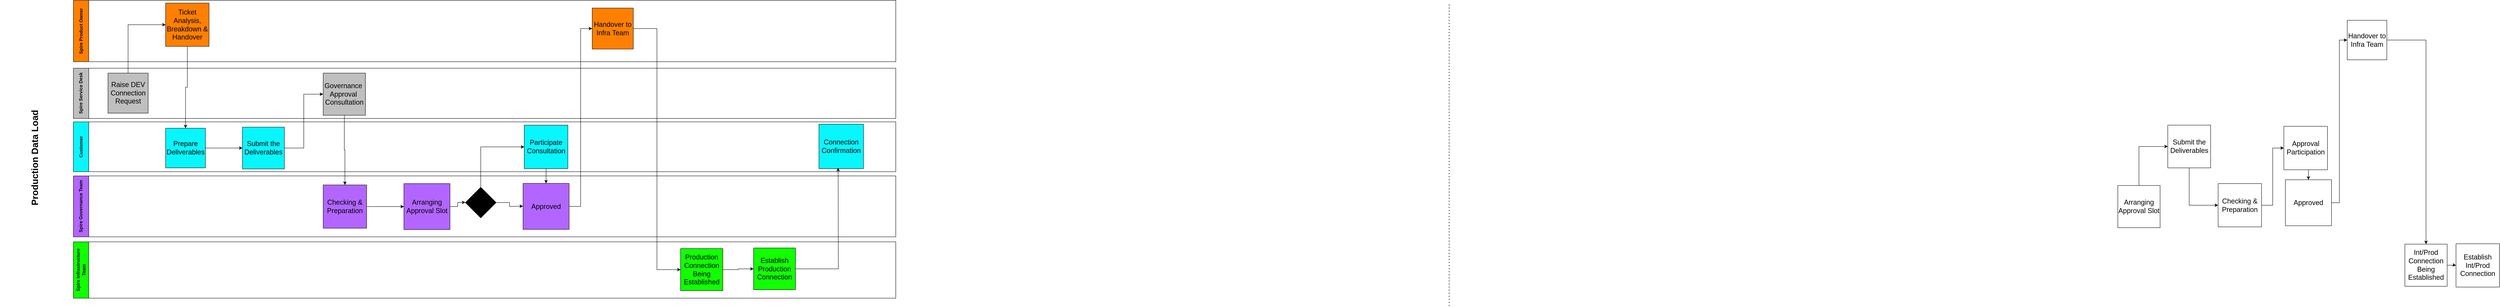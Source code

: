 <mxfile version="24.7.7">
  <diagram name="Page-1" id="jH9X4JJsDZ_ZStQkH7_o">
    <mxGraphModel dx="3230" dy="2233" grid="1" gridSize="10" guides="1" tooltips="1" connect="1" arrows="1" fold="1" page="1" pageScale="1" pageWidth="850" pageHeight="1100" math="0" shadow="0">
      <root>
        <mxCell id="0" />
        <mxCell id="1" parent="0" />
        <mxCell id="jGQv9b9LemF5QD2wP8w_-19" value="Spire Product Owner" style="swimlane;horizontal=0;whiteSpace=wrap;html=1;startSize=40;fillColor=#FF8000;" parent="1" vertex="1">
          <mxGeometry x="-100" y="-247" width="2140" height="160" as="geometry" />
        </mxCell>
        <mxCell id="82_Ag931LT2ZOT2VYiMG-153" value="&lt;font style=&quot;font-size: 18px;&quot;&gt;Ticket Analysis, Breakdown &amp;amp; Handover&lt;/font&gt;" style="whiteSpace=wrap;html=1;aspect=fixed;fillColor=#FF8000;" parent="jGQv9b9LemF5QD2wP8w_-19" vertex="1">
          <mxGeometry x="240" y="7" width="113" height="113" as="geometry" />
        </mxCell>
        <mxCell id="S6yoY2dkq6S798GbpNvG-9" value="&lt;div&gt;&lt;font style=&quot;font-size: 18px;&quot;&gt;Handover to Infra Team&lt;/font&gt;&lt;/div&gt;" style="whiteSpace=wrap;html=1;aspect=fixed;spacing=1;fillColor=#FF8000;" vertex="1" parent="jGQv9b9LemF5QD2wP8w_-19">
          <mxGeometry x="1350" y="20" width="107" height="107" as="geometry" />
        </mxCell>
        <mxCell id="S6yoY2dkq6S798GbpNvG-17" style="edgeStyle=orthogonalEdgeStyle;rounded=0;orthogonalLoop=1;jettySize=auto;html=1;exitX=0.5;exitY=1;exitDx=0;exitDy=0;entryX=0.5;entryY=0;entryDx=0;entryDy=0;" edge="1" parent="jGQv9b9LemF5QD2wP8w_-19" source="S6yoY2dkq6S798GbpNvG-10" target="S6yoY2dkq6S798GbpNvG-11">
          <mxGeometry relative="1" as="geometry" />
        </mxCell>
        <mxCell id="S6yoY2dkq6S798GbpNvG-10" value="&lt;span style=&quot;font-size: 18px;&quot;&gt;Participate Consultation&lt;/span&gt;" style="whiteSpace=wrap;html=1;aspect=fixed;spacing=1;fillColor=#08F7FF;" vertex="1" parent="jGQv9b9LemF5QD2wP8w_-19">
          <mxGeometry x="1173.25" y="325.5" width="113.5" height="113.5" as="geometry" />
        </mxCell>
        <mxCell id="S6yoY2dkq6S798GbpNvG-16" style="edgeStyle=orthogonalEdgeStyle;rounded=0;orthogonalLoop=1;jettySize=auto;html=1;exitX=1;exitY=0.5;exitDx=0;exitDy=0;entryX=0;entryY=0.5;entryDx=0;entryDy=0;" edge="1" parent="jGQv9b9LemF5QD2wP8w_-19" source="S6yoY2dkq6S798GbpNvG-11" target="S6yoY2dkq6S798GbpNvG-9">
          <mxGeometry relative="1" as="geometry" />
        </mxCell>
        <mxCell id="S6yoY2dkq6S798GbpNvG-11" value="&lt;div&gt;&lt;font style=&quot;font-size: 18px;&quot;&gt;Approved&lt;/font&gt;&lt;/div&gt;" style="whiteSpace=wrap;html=1;aspect=fixed;spacing=1;align=center;verticalAlign=middle;horizontal=1;labelPosition=center;verticalLabelPosition=middle;fillColor=#B266FF;" vertex="1" parent="jGQv9b9LemF5QD2wP8w_-19">
          <mxGeometry x="1170" y="477.5" width="120" height="120" as="geometry" />
        </mxCell>
        <mxCell id="S6yoY2dkq6S798GbpNvG-14" style="edgeStyle=orthogonalEdgeStyle;rounded=0;orthogonalLoop=1;jettySize=auto;html=1;exitX=1;exitY=0.5;exitDx=0;exitDy=0;" edge="1" parent="jGQv9b9LemF5QD2wP8w_-19" source="S6yoY2dkq6S798GbpNvG-12">
          <mxGeometry relative="1" as="geometry">
            <mxPoint x="1170" y="537" as="targetPoint" />
          </mxGeometry>
        </mxCell>
        <mxCell id="S6yoY2dkq6S798GbpNvG-15" style="edgeStyle=orthogonalEdgeStyle;rounded=0;orthogonalLoop=1;jettySize=auto;html=1;exitX=0.5;exitY=0;exitDx=0;exitDy=0;entryX=0;entryY=0.5;entryDx=0;entryDy=0;" edge="1" parent="jGQv9b9LemF5QD2wP8w_-19" source="S6yoY2dkq6S798GbpNvG-12" target="S6yoY2dkq6S798GbpNvG-10">
          <mxGeometry relative="1" as="geometry" />
        </mxCell>
        <mxCell id="S6yoY2dkq6S798GbpNvG-12" value="" style="rhombus;whiteSpace=wrap;html=1;fillColor=#000000;" vertex="1" parent="jGQv9b9LemF5QD2wP8w_-19">
          <mxGeometry x="1020" y="487.5" width="80" height="80" as="geometry" />
        </mxCell>
        <mxCell id="jGQv9b9LemF5QD2wP8w_-20" value="Customer" style="swimlane;horizontal=0;whiteSpace=wrap;html=1;startSize=40;fillColor=#08F7FF;" parent="1" vertex="1">
          <mxGeometry x="-100" y="70" width="2140" height="130" as="geometry" />
        </mxCell>
        <mxCell id="S6yoY2dkq6S798GbpNvG-4" style="edgeStyle=orthogonalEdgeStyle;rounded=0;orthogonalLoop=1;jettySize=auto;html=1;exitX=1;exitY=0.5;exitDx=0;exitDy=0;entryX=0;entryY=0.5;entryDx=0;entryDy=0;" edge="1" parent="jGQv9b9LemF5QD2wP8w_-20" source="82_Ag931LT2ZOT2VYiMG-11" target="82_Ag931LT2ZOT2VYiMG-157">
          <mxGeometry relative="1" as="geometry" />
        </mxCell>
        <mxCell id="82_Ag931LT2ZOT2VYiMG-11" value="&lt;div&gt;&lt;font style=&quot;font-size: 18px;&quot;&gt;Prepare Deliverables&lt;/font&gt;&lt;/div&gt;" style="whiteSpace=wrap;html=1;aspect=fixed;spacing=1;fillColor=#08F7FF;" parent="jGQv9b9LemF5QD2wP8w_-20" vertex="1">
          <mxGeometry x="240" y="16.5" width="103.5" height="103.5" as="geometry" />
        </mxCell>
        <mxCell id="82_Ag931LT2ZOT2VYiMG-183" value="&lt;font style=&quot;font-size: 18px;&quot;&gt;Connection Confirmation&lt;/font&gt;" style="whiteSpace=wrap;html=1;aspect=fixed;spacing=1;fillColor=#08F7FF;" parent="jGQv9b9LemF5QD2wP8w_-20" vertex="1">
          <mxGeometry x="1940" y="6" width="116" height="116" as="geometry" />
        </mxCell>
        <mxCell id="82_Ag931LT2ZOT2VYiMG-157" value="&lt;div&gt;&lt;font style=&quot;font-size: 18px;&quot;&gt;Submit the Deliverables&lt;/font&gt;&lt;/div&gt;" style="whiteSpace=wrap;html=1;aspect=fixed;spacing=1;fillColor=#08F7FF;" parent="jGQv9b9LemF5QD2wP8w_-20" vertex="1">
          <mxGeometry x="440" y="13.75" width="109" height="109" as="geometry" />
        </mxCell>
        <mxCell id="82_Ag931LT2ZOT2VYiMG-224" value="&lt;div&gt;&lt;font style=&quot;font-size: 18px;&quot;&gt;Submit the Deliverables&lt;/font&gt;&lt;/div&gt;" style="whiteSpace=wrap;html=1;aspect=fixed;spacing=1;" parent="jGQv9b9LemF5QD2wP8w_-20" vertex="1">
          <mxGeometry x="5450" y="8.5" width="111.5" height="111.5" as="geometry" />
        </mxCell>
        <mxCell id="jGQv9b9LemF5QD2wP8w_-22" value="Spire Governance Team" style="swimlane;horizontal=0;whiteSpace=wrap;html=1;startSize=40;fillColor=#B266FF;" parent="1" vertex="1">
          <mxGeometry x="-100" y="211" width="2140" height="159" as="geometry" />
        </mxCell>
        <mxCell id="S6yoY2dkq6S798GbpNvG-13" style="edgeStyle=orthogonalEdgeStyle;rounded=0;orthogonalLoop=1;jettySize=auto;html=1;exitX=1;exitY=0.5;exitDx=0;exitDy=0;" edge="1" parent="jGQv9b9LemF5QD2wP8w_-22" source="82_Ag931LT2ZOT2VYiMG-159">
          <mxGeometry relative="1" as="geometry">
            <mxPoint x="1020" y="69" as="targetPoint" />
          </mxGeometry>
        </mxCell>
        <mxCell id="82_Ag931LT2ZOT2VYiMG-159" value="&lt;div&gt;&lt;font style=&quot;font-size: 18px;&quot;&gt;Arranging Approval Slot&lt;/font&gt;&lt;/div&gt;" style="whiteSpace=wrap;html=1;aspect=fixed;spacing=1;fillColor=#B266FF;" parent="jGQv9b9LemF5QD2wP8w_-22" vertex="1">
          <mxGeometry x="860" y="20" width="120" height="120" as="geometry" />
        </mxCell>
        <mxCell id="S6yoY2dkq6S798GbpNvG-8" style="edgeStyle=orthogonalEdgeStyle;rounded=0;orthogonalLoop=1;jettySize=auto;html=1;exitX=1;exitY=0.5;exitDx=0;exitDy=0;entryX=0;entryY=0.5;entryDx=0;entryDy=0;" edge="1" parent="jGQv9b9LemF5QD2wP8w_-22" source="82_Ag931LT2ZOT2VYiMG-160" target="82_Ag931LT2ZOT2VYiMG-159">
          <mxGeometry relative="1" as="geometry" />
        </mxCell>
        <mxCell id="82_Ag931LT2ZOT2VYiMG-160" value="&lt;div&gt;&lt;font style=&quot;font-size: 18px;&quot;&gt;Checking &amp;amp; Preparation&lt;/font&gt;&lt;/div&gt;" style="whiteSpace=wrap;html=1;aspect=fixed;spacing=1;fillColor=#B266FF;" parent="jGQv9b9LemF5QD2wP8w_-22" vertex="1">
          <mxGeometry x="650" y="23.5" width="113" height="113" as="geometry" />
        </mxCell>
        <mxCell id="82_Ag931LT2ZOT2VYiMG-256" style="edgeStyle=orthogonalEdgeStyle;rounded=0;orthogonalLoop=1;jettySize=auto;html=1;exitX=1;exitY=0.5;exitDx=0;exitDy=0;" parent="jGQv9b9LemF5QD2wP8w_-22" source="82_Ag931LT2ZOT2VYiMG-219" target="82_Ag931LT2ZOT2VYiMG-231" edge="1">
          <mxGeometry relative="1" as="geometry" />
        </mxCell>
        <mxCell id="82_Ag931LT2ZOT2VYiMG-219" value="&lt;div&gt;&lt;font style=&quot;font-size: 18px;&quot;&gt;Handover to Infra Team&lt;/font&gt;&lt;/div&gt;" style="whiteSpace=wrap;html=1;aspect=fixed;spacing=1;" parent="jGQv9b9LemF5QD2wP8w_-22" vertex="1">
          <mxGeometry x="5917" y="-406" width="103" height="103" as="geometry" />
        </mxCell>
        <mxCell id="82_Ag931LT2ZOT2VYiMG-254" style="edgeStyle=orthogonalEdgeStyle;rounded=0;orthogonalLoop=1;jettySize=auto;html=1;exitX=0.5;exitY=1;exitDx=0;exitDy=0;entryX=0.5;entryY=0;entryDx=0;entryDy=0;" parent="jGQv9b9LemF5QD2wP8w_-22" source="82_Ag931LT2ZOT2VYiMG-223" target="82_Ag931LT2ZOT2VYiMG-228" edge="1">
          <mxGeometry relative="1" as="geometry" />
        </mxCell>
        <mxCell id="82_Ag931LT2ZOT2VYiMG-223" value="&lt;span style=&quot;font-size: 18px;&quot;&gt;Approval Participation&lt;/span&gt;" style="whiteSpace=wrap;html=1;aspect=fixed;spacing=1;" parent="jGQv9b9LemF5QD2wP8w_-22" vertex="1">
          <mxGeometry x="5752" y="-129.5" width="113.5" height="113.5" as="geometry" />
        </mxCell>
        <mxCell id="82_Ag931LT2ZOT2VYiMG-226" value="&lt;div&gt;&lt;font style=&quot;font-size: 18px;&quot;&gt;Arranging Approval Slot&lt;/font&gt;&lt;/div&gt;" style="whiteSpace=wrap;html=1;aspect=fixed;spacing=1;" parent="jGQv9b9LemF5QD2wP8w_-22" vertex="1">
          <mxGeometry x="5320" y="25" width="110" height="110" as="geometry" />
        </mxCell>
        <mxCell id="82_Ag931LT2ZOT2VYiMG-253" style="edgeStyle=orthogonalEdgeStyle;rounded=0;orthogonalLoop=1;jettySize=auto;html=1;exitX=1;exitY=0.5;exitDx=0;exitDy=0;entryX=0;entryY=0.5;entryDx=0;entryDy=0;" parent="jGQv9b9LemF5QD2wP8w_-22" source="82_Ag931LT2ZOT2VYiMG-227" target="82_Ag931LT2ZOT2VYiMG-223" edge="1">
          <mxGeometry relative="1" as="geometry" />
        </mxCell>
        <mxCell id="82_Ag931LT2ZOT2VYiMG-227" value="&lt;div&gt;&lt;font style=&quot;font-size: 18px;&quot;&gt;Checking &amp;amp; Preparation&lt;/font&gt;&lt;/div&gt;" style="whiteSpace=wrap;html=1;aspect=fixed;spacing=1;" parent="jGQv9b9LemF5QD2wP8w_-22" vertex="1">
          <mxGeometry x="5581" y="20" width="113" height="113" as="geometry" />
        </mxCell>
        <mxCell id="82_Ag931LT2ZOT2VYiMG-255" style="edgeStyle=orthogonalEdgeStyle;rounded=0;orthogonalLoop=1;jettySize=auto;html=1;entryX=0;entryY=0.5;entryDx=0;entryDy=0;" parent="jGQv9b9LemF5QD2wP8w_-22" source="82_Ag931LT2ZOT2VYiMG-228" target="82_Ag931LT2ZOT2VYiMG-219" edge="1">
          <mxGeometry relative="1" as="geometry" />
        </mxCell>
        <mxCell id="82_Ag931LT2ZOT2VYiMG-228" value="&lt;div&gt;&lt;font style=&quot;font-size: 18px;&quot;&gt;Approved&lt;/font&gt;&lt;/div&gt;" style="whiteSpace=wrap;html=1;aspect=fixed;spacing=1;align=center;verticalAlign=middle;horizontal=1;labelPosition=center;verticalLabelPosition=middle;" parent="jGQv9b9LemF5QD2wP8w_-22" vertex="1">
          <mxGeometry x="5756" y="10" width="120" height="120" as="geometry" />
        </mxCell>
        <mxCell id="82_Ag931LT2ZOT2VYiMG-230" value="&lt;div&gt;&lt;font style=&quot;font-size: 18px;&quot;&gt;Establish Int/Prod Connection&lt;/font&gt;&lt;/div&gt;" style="whiteSpace=wrap;html=1;aspect=fixed;spacing=1;" parent="jGQv9b9LemF5QD2wP8w_-22" vertex="1">
          <mxGeometry x="6200" y="177" width="113" height="113" as="geometry" />
        </mxCell>
        <mxCell id="82_Ag931LT2ZOT2VYiMG-258" style="edgeStyle=orthogonalEdgeStyle;rounded=0;orthogonalLoop=1;jettySize=auto;html=1;" parent="jGQv9b9LemF5QD2wP8w_-22" source="82_Ag931LT2ZOT2VYiMG-231" target="82_Ag931LT2ZOT2VYiMG-230" edge="1">
          <mxGeometry relative="1" as="geometry" />
        </mxCell>
        <mxCell id="82_Ag931LT2ZOT2VYiMG-231" value="&lt;span style=&quot;font-size: 18px;&quot;&gt;Int/Prod&lt;/span&gt;&lt;div&gt;&lt;span style=&quot;font-size: 18px;&quot;&gt;Connection Being Established&lt;/span&gt;&lt;/div&gt;" style="whiteSpace=wrap;html=1;aspect=fixed;spacing=1;" parent="jGQv9b9LemF5QD2wP8w_-22" vertex="1">
          <mxGeometry x="6067" y="178" width="110" height="110" as="geometry" />
        </mxCell>
        <mxCell id="82_Ag931LT2ZOT2VYiMG-34" value="Spire Infrastructure Team" style="swimlane;horizontal=0;whiteSpace=wrap;html=1;startSize=40;fillColor=#11FF00;" parent="1" vertex="1">
          <mxGeometry x="-100" y="383" width="2140" height="147" as="geometry" />
        </mxCell>
        <mxCell id="S6yoY2dkq6S798GbpNvG-18" style="edgeStyle=orthogonalEdgeStyle;rounded=0;orthogonalLoop=1;jettySize=auto;html=1;exitX=1;exitY=0.5;exitDx=0;exitDy=0;" edge="1" parent="82_Ag931LT2ZOT2VYiMG-34" source="82_Ag931LT2ZOT2VYiMG-18">
          <mxGeometry relative="1" as="geometry">
            <mxPoint x="1990" y="-193" as="targetPoint" />
          </mxGeometry>
        </mxCell>
        <mxCell id="82_Ag931LT2ZOT2VYiMG-18" value="&lt;div&gt;&lt;font style=&quot;font-size: 18px;&quot;&gt;Establish Production&lt;/font&gt;&lt;/div&gt;&lt;div&gt;&lt;font style=&quot;font-size: 18px;&quot;&gt;Connection&lt;/font&gt;&lt;/div&gt;" style="whiteSpace=wrap;html=1;aspect=fixed;spacing=1;fillColor=#11FF00;" parent="82_Ag931LT2ZOT2VYiMG-34" vertex="1">
          <mxGeometry x="1770" y="16" width="109" height="109" as="geometry" />
        </mxCell>
        <mxCell id="S6yoY2dkq6S798GbpNvG-19" style="edgeStyle=orthogonalEdgeStyle;rounded=0;orthogonalLoop=1;jettySize=auto;html=1;exitX=1;exitY=0.5;exitDx=0;exitDy=0;" edge="1" parent="82_Ag931LT2ZOT2VYiMG-34" source="82_Ag931LT2ZOT2VYiMG-180" target="82_Ag931LT2ZOT2VYiMG-18">
          <mxGeometry relative="1" as="geometry" />
        </mxCell>
        <mxCell id="82_Ag931LT2ZOT2VYiMG-180" value="&lt;span style=&quot;font-size: 18px;&quot;&gt;Production Connection Being Established&lt;/span&gt;" style="whiteSpace=wrap;html=1;aspect=fixed;spacing=1;fillColor=#11FF00;" parent="82_Ag931LT2ZOT2VYiMG-34" vertex="1">
          <mxGeometry x="1580" y="17.5" width="110" height="110" as="geometry" />
        </mxCell>
        <mxCell id="82_Ag931LT2ZOT2VYiMG-95" value="Spire Service Desk" style="swimlane;horizontal=0;whiteSpace=wrap;html=1;startSize=40;fillColor=#BFBFBF;" parent="1" vertex="1">
          <mxGeometry x="-100" y="-70" width="2140" height="131" as="geometry" />
        </mxCell>
        <mxCell id="jGQv9b9LemF5QD2wP8w_-2" value="&lt;div&gt;&lt;font style=&quot;font-size: 18px;&quot;&gt;Raise DEV Connection Request&lt;/font&gt;&lt;/div&gt;" style="whiteSpace=wrap;html=1;aspect=fixed;spacing=1;fillColor=#BFBFBF;" parent="82_Ag931LT2ZOT2VYiMG-95" vertex="1">
          <mxGeometry x="90" y="12.75" width="104.5" height="104.5" as="geometry" />
        </mxCell>
        <mxCell id="S6yoY2dkq6S798GbpNvG-5" value="&lt;font style=&quot;font-size: 18px;&quot;&gt;Governance&amp;nbsp;&lt;/font&gt;&lt;div&gt;&lt;span style=&quot;font-size: 18px; background-color: initial;&quot;&gt;Approval&amp;nbsp;&lt;/span&gt;&lt;div&gt;&lt;font style=&quot;font-size: 18px;&quot;&gt;Consultation&lt;/font&gt;&lt;/div&gt;&lt;/div&gt;" style="whiteSpace=wrap;html=1;aspect=fixed;spacing=1;fillColor=#BFBFBF;" vertex="1" parent="82_Ag931LT2ZOT2VYiMG-95">
          <mxGeometry x="650" y="12.75" width="110" height="110" as="geometry" />
        </mxCell>
        <mxCell id="82_Ag931LT2ZOT2VYiMG-198" value="" style="endArrow=none;dashed=1;html=1;dashPattern=1 3;strokeWidth=2;rounded=0;" parent="1" edge="1">
          <mxGeometry width="50" height="50" relative="1" as="geometry">
            <mxPoint x="3480" y="550" as="sourcePoint" />
            <mxPoint x="3480" y="-240" as="targetPoint" />
          </mxGeometry>
        </mxCell>
        <mxCell id="82_Ag931LT2ZOT2VYiMG-250" style="edgeStyle=orthogonalEdgeStyle;rounded=0;orthogonalLoop=1;jettySize=auto;html=1;entryX=0;entryY=0.5;entryDx=0;entryDy=0;exitX=0.5;exitY=1;exitDx=0;exitDy=0;" parent="1" source="82_Ag931LT2ZOT2VYiMG-224" target="82_Ag931LT2ZOT2VYiMG-227" edge="1">
          <mxGeometry relative="1" as="geometry" />
        </mxCell>
        <mxCell id="82_Ag931LT2ZOT2VYiMG-252" style="edgeStyle=orthogonalEdgeStyle;rounded=0;orthogonalLoop=1;jettySize=auto;html=1;entryX=0;entryY=0.5;entryDx=0;entryDy=0;exitX=0.5;exitY=0;exitDx=0;exitDy=0;" parent="1" source="82_Ag931LT2ZOT2VYiMG-226" target="82_Ag931LT2ZOT2VYiMG-224" edge="1">
          <mxGeometry relative="1" as="geometry" />
        </mxCell>
        <mxCell id="S6yoY2dkq6S798GbpNvG-1" style="edgeStyle=orthogonalEdgeStyle;rounded=0;orthogonalLoop=1;jettySize=auto;html=1;exitX=0.5;exitY=0;exitDx=0;exitDy=0;entryX=0;entryY=0.5;entryDx=0;entryDy=0;" edge="1" parent="1" source="jGQv9b9LemF5QD2wP8w_-2" target="82_Ag931LT2ZOT2VYiMG-153">
          <mxGeometry relative="1" as="geometry" />
        </mxCell>
        <mxCell id="S6yoY2dkq6S798GbpNvG-2" style="edgeStyle=orthogonalEdgeStyle;rounded=0;orthogonalLoop=1;jettySize=auto;html=1;exitX=0.5;exitY=1;exitDx=0;exitDy=0;entryX=0.5;entryY=0;entryDx=0;entryDy=0;" edge="1" parent="1" source="82_Ag931LT2ZOT2VYiMG-153" target="82_Ag931LT2ZOT2VYiMG-11">
          <mxGeometry relative="1" as="geometry" />
        </mxCell>
        <mxCell id="S6yoY2dkq6S798GbpNvG-3" value="&lt;span style=&quot;font-size: 24px;&quot;&gt;&lt;b&gt;Production Data Load&amp;nbsp;&lt;/b&gt;&lt;/span&gt;" style="text;html=1;align=center;verticalAlign=middle;whiteSpace=wrap;rounded=0;strokeColor=none;rotation=270;" vertex="1" parent="1">
          <mxGeometry x="-490" y="70" width="580" height="180" as="geometry" />
        </mxCell>
        <mxCell id="S6yoY2dkq6S798GbpNvG-6" style="edgeStyle=orthogonalEdgeStyle;rounded=0;orthogonalLoop=1;jettySize=auto;html=1;exitX=1;exitY=0.5;exitDx=0;exitDy=0;entryX=0;entryY=0.5;entryDx=0;entryDy=0;" edge="1" parent="1" source="82_Ag931LT2ZOT2VYiMG-157" target="S6yoY2dkq6S798GbpNvG-5">
          <mxGeometry relative="1" as="geometry" />
        </mxCell>
        <mxCell id="S6yoY2dkq6S798GbpNvG-7" style="edgeStyle=orthogonalEdgeStyle;rounded=0;orthogonalLoop=1;jettySize=auto;html=1;entryX=0.5;entryY=0;entryDx=0;entryDy=0;" edge="1" parent="1" source="S6yoY2dkq6S798GbpNvG-5" target="82_Ag931LT2ZOT2VYiMG-160">
          <mxGeometry relative="1" as="geometry" />
        </mxCell>
        <mxCell id="S6yoY2dkq6S798GbpNvG-20" style="edgeStyle=orthogonalEdgeStyle;rounded=0;orthogonalLoop=1;jettySize=auto;html=1;exitX=1;exitY=0.5;exitDx=0;exitDy=0;entryX=0;entryY=0.5;entryDx=0;entryDy=0;" edge="1" parent="1" source="S6yoY2dkq6S798GbpNvG-9" target="82_Ag931LT2ZOT2VYiMG-180">
          <mxGeometry relative="1" as="geometry" />
        </mxCell>
      </root>
    </mxGraphModel>
  </diagram>
</mxfile>

